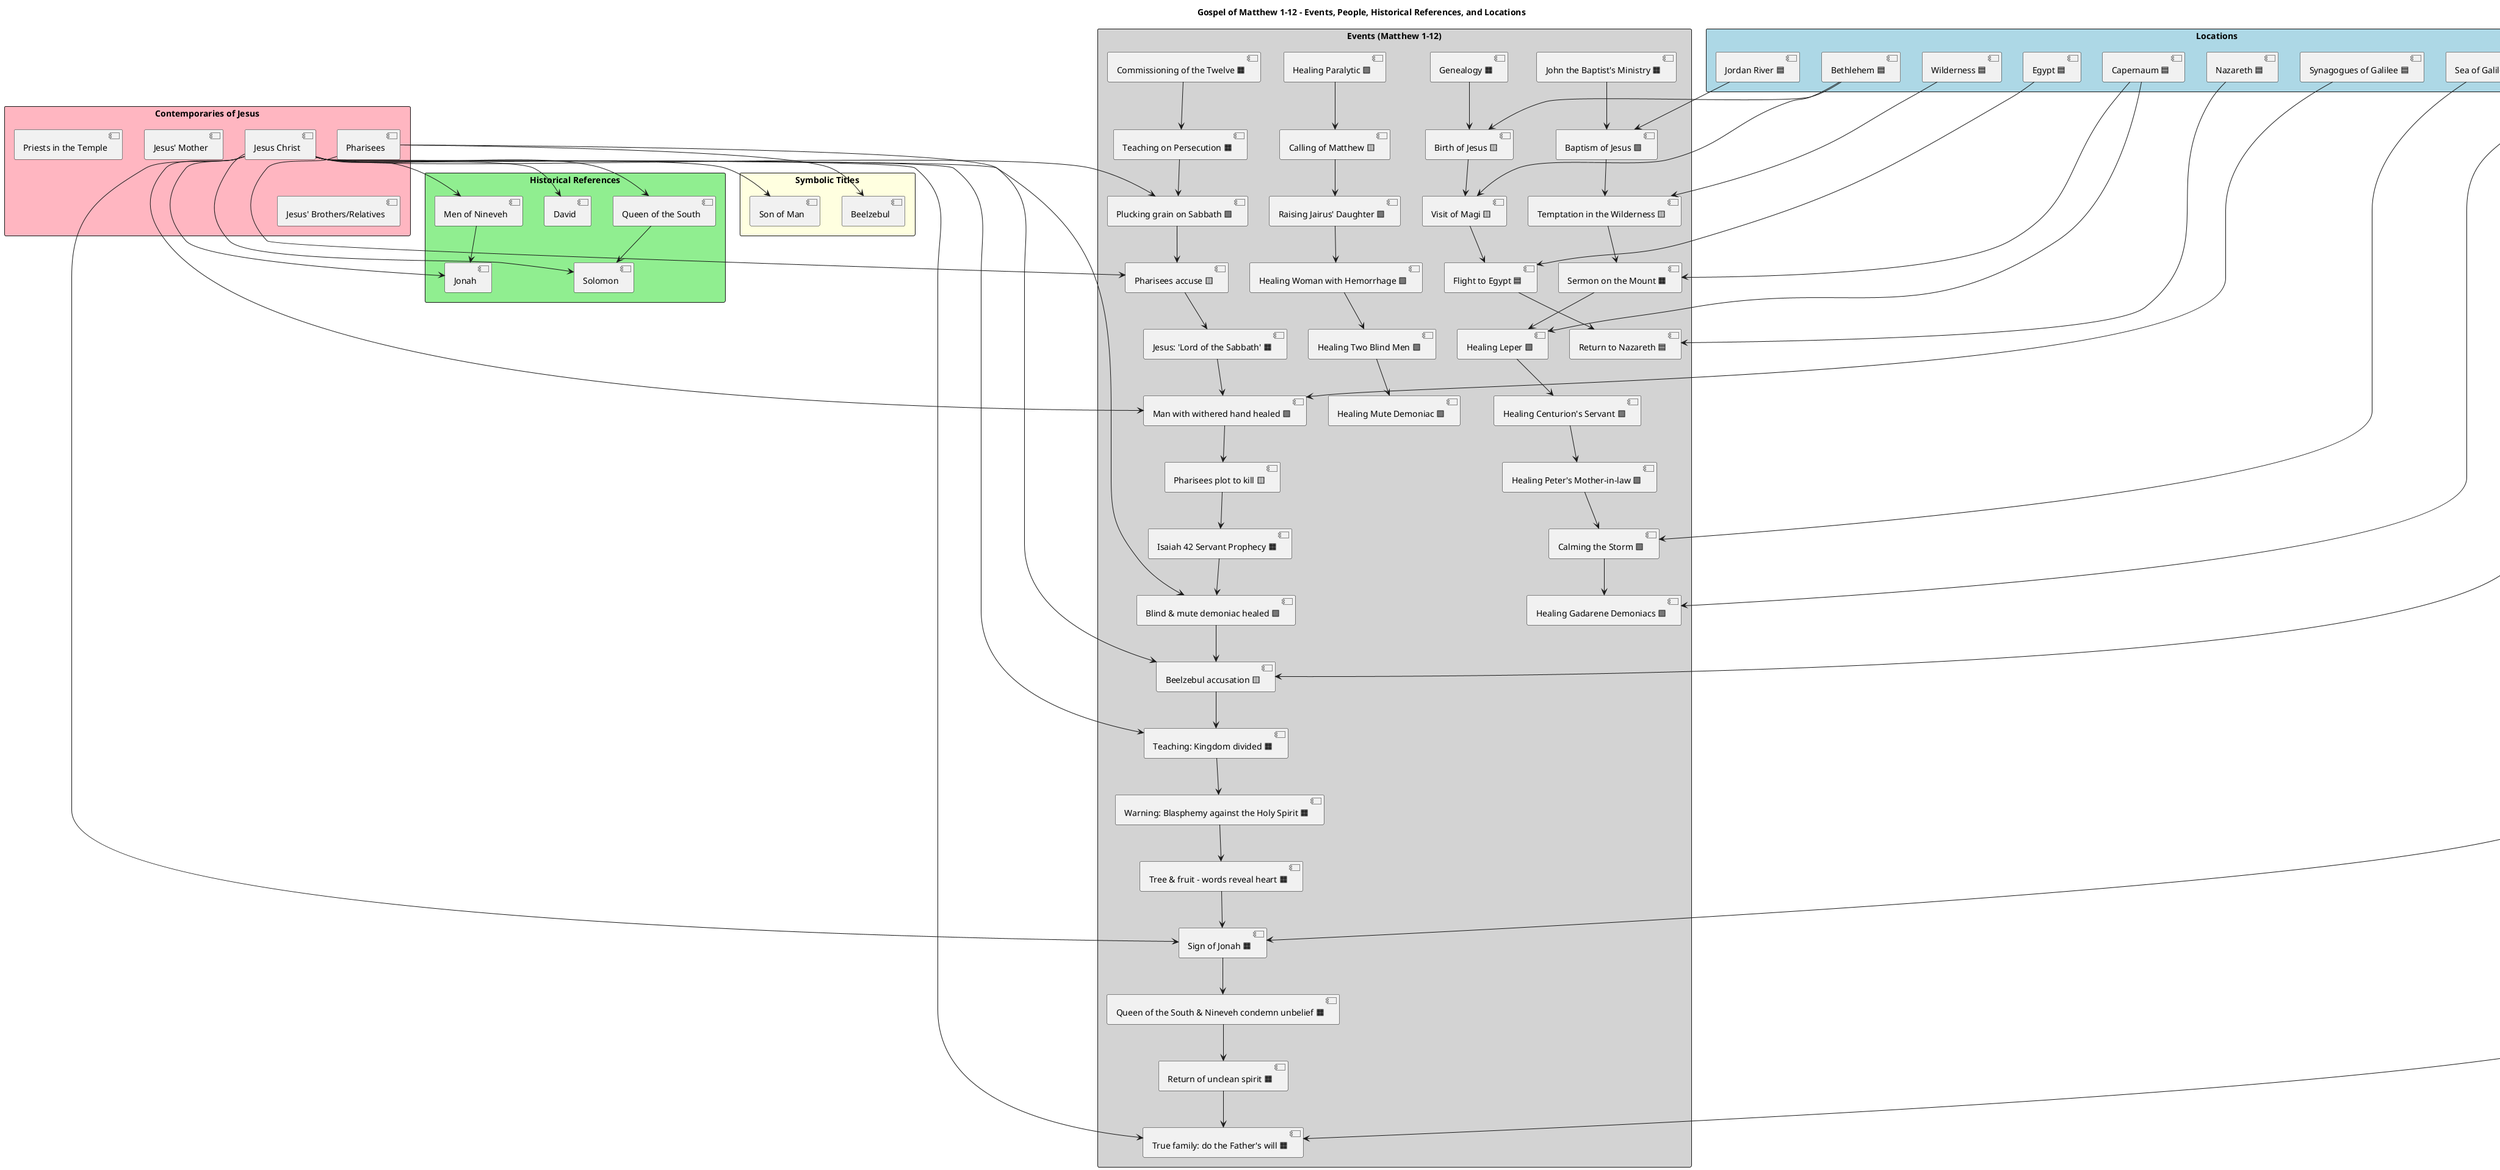 @startuml
title Gospel of Matthew 1–12 – Events, People, Historical References, and Locations

skinparam packageStyle rectangle
skinparam backgroundColor white

' --- Locations ---
package "Locations" #lightblue {
  [Bethlehem 🟦]
  [Egypt 🟦]
  [Nazareth 🟦]
  [Jordan River 🟦]
  [Wilderness 🟦]
  [Capernaum 🟦]
  [Sea of Galilee 🟦]
  [Gadara 🟦]
  [Jerusalem 🟦]
  [Synagogues of Galilee 🟦]
}

' --- People ---
package "Contemporaries of Jesus" #lightpink {
  [Jesus Christ]
  [Pharisees]
  [Priests in the Temple]
  [Jesus' Mother]
  [Jesus' Brothers/Relatives]
}

package "Historical References" #lightgreen {
  [David]
  [Jonah]
  [Queen of the South]
  [Solomon]
  [Men of Nineveh]
}

package "Symbolic Titles" #lightyellow {
  [Son of Man]
  [Beelzebul]
}

' --- Events ---
package "Events (Matthew 1–12)" #lightgray {
  [Genealogy 🟧]
  [Birth of Jesus 🟨]
  [Visit of Magi 🟨]
  [Flight to Egypt 🟦]
  [Return to Nazareth 🟦]
  [John the Baptist's Ministry 🟧]
  [Baptism of Jesus 🟩]
  [Temptation in the Wilderness 🟨]
  [Sermon on the Mount 🟧]
  [Healing Leper 🟩]
  [Healing Centurion's Servant 🟩]
  [Healing Peter's Mother-in-law 🟩]
  [Calming the Storm 🟩]
  [Healing Gadarene Demoniacs 🟩]
  [Healing Paralytic 🟩]
  [Calling of Matthew 🟨]
  [Raising Jairus' Daughter 🟩]
  [Healing Woman with Hemorrhage 🟩]
  [Healing Two Blind Men 🟩]
  [Healing Mute Demoniac 🟩]
  [Commissioning of the Twelve 🟧]
  [Teaching on Persecution 🟧]
  [Plucking grain on Sabbath 🟩]
  [Pharisees accuse 🟨]
  [Jesus: 'Lord of the Sabbath' 🟧]
  [Man with withered hand healed 🟩]
  [Pharisees plot to kill 🟨]
  [Isaiah 42 Servant Prophecy 🟧]
  [Blind & mute demoniac healed 🟩]
  [Beelzebul accusation 🟨]
  [Teaching: Kingdom divided 🟧]
  [Warning: Blasphemy against the Holy Spirit 🟧]
  [Tree & fruit – words reveal heart 🟧]
  [Sign of Jonah 🟧]
  [Queen of the South & Nineveh condemn unbelief 🟧]
  [Return of unclean spirit 🟧]
  [True family: do the Father's will 🟧]
}

' --- People to Events ---
[Jesus Christ] --> [Plucking grain on Sabbath 🟩]
[Jesus Christ] --> [Man with withered hand healed 🟩]
[Jesus Christ] --> [Blind & mute demoniac healed 🟩]
[Jesus Christ] --> [Teaching: Kingdom divided 🟧]
[Jesus Christ] --> [Sign of Jonah 🟧]
[Jesus Christ] --> [True family: do the Father's will 🟧]
[Jesus Christ] --> [David]
[Jesus Christ] --> [Jonah]
[Jesus Christ] --> [Queen of the South]
[Jesus Christ] --> [Solomon]
[Jesus Christ] --> [Men of Nineveh]
[Jesus Christ] --> [Son of Man]

[Pharisees] --> [Pharisees accuse 🟨]
[Pharisees] --> [Beelzebul accusation 🟨]
[Pharisees] --> [Beelzebul]

[Queen of the South] --> [Solomon]
[Men of Nineveh] --> [Jonah]

' --- Locations to Events ---
[Bethlehem 🟦] --> [Birth of Jesus 🟨]
[Bethlehem 🟦] --> [Visit of Magi 🟨]
[Egypt 🟦] --> [Flight to Egypt 🟦]
[Nazareth 🟦] --> [Return to Nazareth 🟦]
[Jordan River 🟦] --> [Baptism of Jesus 🟩]
[Wilderness 🟦] --> [Temptation in the Wilderness 🟨]
[Capernaum 🟦] --> [Sermon on the Mount 🟧]
[Capernaum 🟦] --> [Healing Leper 🟩]
[Sea of Galilee 🟦] --> [Calming the Storm 🟩]
[Gadara 🟦] --> [Healing Gadarene Demoniacs 🟩]
[Synagogues of Galilee 🟦] --> [Man with withered hand healed 🟩]
[Jerusalem 🟦] --> [Beelzebul accusation 🟨]
[Jerusalem 🟦] --> [Sign of Jonah 🟧]
[Jerusalem 🟦] --> [True family: do the Father's will 🟧]

' --- Narrative Flow ---
[Genealogy 🟧] --> [Birth of Jesus 🟨]
[Birth of Jesus 🟨] --> [Visit of Magi 🟨]
[Visit of Magi 🟨] --> [Flight to Egypt 🟦]
[Flight to Egypt 🟦] --> [Return to Nazareth 🟦]

[John the Baptist's Ministry 🟧] --> [Baptism of Jesus 🟩]
[Baptism of Jesus 🟩] --> [Temptation in the Wilderness 🟨]
[Temptation in the Wilderness 🟨] --> [Sermon on the Mount 🟧]

[Sermon on the Mount 🟧] --> [Healing Leper 🟩]
[Healing Leper 🟩] --> [Healing Centurion's Servant 🟩]
[Healing Centurion's Servant 🟩] --> [Healing Peter's Mother-in-law 🟩]
[Healing Peter's Mother-in-law 🟩] --> [Calming the Storm 🟩]
[Calming the Storm 🟩] --> [Healing Gadarene Demoniacs 🟩]

[Healing Paralytic 🟩] --> [Calling of Matthew 🟨]
[Calling of Matthew 🟨] --> [Raising Jairus' Daughter 🟩]
[Raising Jairus' Daughter 🟩] --> [Healing Woman with Hemorrhage 🟩]
[Healing Woman with Hemorrhage 🟩] --> [Healing Two Blind Men 🟩]
[Healing Two Blind Men 🟩] --> [Healing Mute Demoniac 🟩]

[Commissioning of the Twelve 🟧] --> [Teaching on Persecution 🟧]
[Teaching on Persecution 🟧] --> [Plucking grain on Sabbath 🟩]
[Plucking grain on Sabbath 🟩] --> [Pharisees accuse 🟨]
[Pharisees accuse 🟨] --> [Jesus: 'Lord of the Sabbath' 🟧]
[Jesus: 'Lord of the Sabbath' 🟧] --> [Man with withered hand healed 🟩]
[Man with withered hand healed 🟩] --> [Pharisees plot to kill 🟨]
[Pharisees plot to kill 🟨] --> [Isaiah 42 Servant Prophecy 🟧]
[Isaiah 42 Servant Prophecy 🟧] --> [Blind & mute demoniac healed 🟩]
[Blind & mute demoniac healed 🟩] --> [Beelzebul accusation 🟨]
[Beelzebul accusation 🟨] --> [Teaching: Kingdom divided 🟧]
[Teaching: Kingdom divided 🟧] --> [Warning: Blasphemy against the Holy Spirit 🟧]
[Warning: Blasphemy against the Holy Spirit 🟧] --> [Tree & fruit – words reveal heart 🟧]
[Tree & fruit – words reveal heart 🟧] --> [Sign of Jonah 🟧]
[Sign of Jonah 🟧] --> [Queen of the South & Nineveh condemn unbelief 🟧]
[Queen of the South & Nineveh condemn unbelief 🟧] --> [Return of unclean spirit 🟧]
[Return of unclean spirit 🟧] --> [True family: do the Father's will 🟧]

@enduml




@startuml
title Gospel of Matthew 1–12 – Unified Events, People, Historical References, and Titles

skinparam packageStyle rectangle
skinparam backgroundColor white

' --- Early Life ---
package "Genealogy & Birth (Mt 1–2)" #lightgray {
  [Genealogy 🟧]
  [Birth of Jesus 🟨]
  [Visit of Magi 🟨]
  [Flight to Egypt 🟦]
  [Return to Nazareth 🟦]
}

' --- Preparation ---
package "Preparation for Ministry (Mt 3–4)" #lightblue {
  [John the Baptist's Ministry 🟧]
  [Baptism of Jesus 🟩]
  [Temptation in the Wilderness 🟨]
  [Capernaum – Base of Ministry 🟦]
}

' --- Early Ministry ---
package "Early Galilean Ministry (Mt 5–9)" #lightgreen {
  [Sermon on the Mount 🟧]
  [Healing Leper 🟩]
  [Healing Centurion's Servant 🟩]
  [Healing Peter's Mother-in-law 🟩]
  [Calming the Storm 🟩]
  [Healing Gadarene Demoniacs 🟩]
  [Healing Paralytic 🟩]
  [Calling of Matthew 🟨]
  [Raising Jairus' Daughter 🟩]
  [Healing Woman with Hemorrhage 🟩]
  [Healing Two Blind Men 🟩]
  [Healing Mute Demoniac 🟩]
}

' --- Mission & Opposition ---
package "Mission & Opposition (Mt 10–12)" #lightyellow {
  [Commissioning of the Twelve 🟧]
  [Teaching on Persecution 🟧]
  [Plucking grain on Sabbath 🟩]
  [Pharisees accuse 🟨]
  [Jesus: 'Lord of the Sabbath' 🟧]
  [Man with withered hand healed 🟩]
  [Pharisees plot to kill 🟨]
  [Isaiah 42 Servant Prophecy 🟧]
  [Blind & mute demoniac healed 🟩]
  [Beelzebul accusation 🟨]
  [Teaching: Kingdom divided 🟧]
  [Warning: Blasphemy against the Holy Spirit 🟧]
  [Tree & fruit – words reveal heart 🟧]
  [Sign of Jonah 🟧]
  [Queen of the South & Nineveh condemn unbelief 🟧]
  [Return of unclean spirit 🟧]
  [True family: do the Father's will 🟧]
}

' --- Individuals Present in Matthew 12 ---
package "Contemporaries of Jesus" #lightblue {
  [Jesus Christ]
  [Pharisees]
  [Priests in the Temple]
  [Jesus' Mother]
  [Jesus' Brothers/Relatives]
}

' --- Historical References ---
package "Historical References" #lightgreen {
  [David]
  [Jonah]
  [Queen of the South]
  [Solomon]
  [Men of Nineveh]
}

' --- Symbolic Titles ---
package "Symbolic / Spiritual Titles" #lightyellow {
  [Son of Man]
  [Beelzebul]
}

' --- Connections between Events and People ---
[Jesus Christ] --> [Plucking grain on Sabbath 🟩]
[Jesus Christ] --> [Man with withered hand healed 🟩]
[Jesus Christ] --> [Blind & mute demoniac healed 🟩]
[Jesus Christ] --> [Teaching: Kingdom divided 🟧]
[Jesus Christ] --> [Sign of Jonah 🟧]
[Jesus Christ] --> [True family: do the Father's will 🟧]

[Jesus Christ] --> [David]
[Jesus Christ] --> [Jonah]
[Jesus Christ] --> [Queen of the South]
[Jesus Christ] --> [Solomon]
[Jesus Christ] --> [Men of Nineveh]
[Jesus Christ] --> [Son of Man]

[Pharisees] --> [Pharisees accuse 🟨]
[Pharisees] --> [Beelzebul accusation 🟨]
[Pharisees] --> [Beelzebul]

[Queen of the South] --> [Solomon]
[Men of Nineveh] --> [Jonah]

' --- Narrative Flow ---
[Genealogy 🟧] --> [Birth of Jesus 🟨]
[Birth of Jesus 🟨] --> [Visit of Magi 🟨]
[Visit of Magi 🟨] --> [Flight to Egypt 🟦]
[Flight to Egypt 🟦] --> [Return to Nazareth 🟦]

[John the Baptist's Ministry 🟧] --> [Baptism of Jesus 🟩]
[Baptism of Jesus 🟩] --> [Temptation in the Wilderness 🟨]
[Temptation in the Wilderness 🟨] --> [Capernaum – Base of Ministry 🟦]

[Capernaum – Base of Ministry 🟦] --> [Sermon on the Mount 🟧]
[Sermon on the Mount 🟧] --> [Healing Leper 🟩]
[Healing Leper 🟩] --> [Healing Centurion's Servant 🟩]
[Healing Centurion's Servant 🟩] --> [Healing Peter's Mother-in-law 🟩]
[Healing Peter's Mother-in-law 🟩] --> [Calming the Storm 🟩]
[Calming the Storm 🟩] --> [Healing Gadarene Demoniacs 🟩]

[Healing Paralytic 🟩] --> [Calling of Matthew 🟨]
[Calling of Matthew 🟨] --> [Raising Jairus' Daughter 🟩]
[Raising Jairus' Daughter 🟩] --> [Healing Woman with Hemorrhage 🟩]
[Healing Woman with Hemorrhage 🟩] --> [Healing Two Blind Men 🟩]
[Healing Two Blind Men 🟩] --> [Healing Mute Demoniac 🟩]

[Commissioning of the Twelve 🟧] --> [Teaching on Persecution 🟧]
[Teaching on Persecution 🟧] --> [Plucking grain on Sabbath 🟩]
[Plucking grain on Sabbath 🟩] --> [Pharisees accuse 🟨]
[Pharisees accuse 🟨] --> [Jesus: 'Lord of the Sabbath' 🟧]
[Jesus: 'Lord of the Sabbath' 🟧] --> [Man with withered hand healed 🟩]
[Man with withered hand healed 🟩] --> [Pharisees plot to kill 🟨]
[Pharisees plot to kill 🟨] --> [Isaiah 42 Servant Prophecy 🟧]
[Isaiah 42 Servant Prophecy 🟧] --> [Blind & mute demoniac healed 🟩]
[Blind & mute demoniac healed 🟩] --> [Beelzebul accusation 🟨]
[Beelzebul accusation 🟨] --> [Teaching: Kingdom divided 🟧]
[Teaching: Kingdom divided 🟧] --> [Warning: Blasphemy against the Holy Spirit 🟧]
[Warning: Blasphemy against the Holy Spirit 🟧] --> [Tree & fruit – words reveal heart 🟧]
[Tree & fruit – words reveal heart 🟧] --> [Sign of Jonah 🟧]
[Sign of Jonah 🟧] --> [Queen of the South & Nineveh condemn unbelief 🟧]
[Queen of the South & Nineveh condemn unbelief 🟧] --> [Return of unclean spirit 🟧]
[Return of unclean spirit 🟧] --> [True family: do the Father's will 🟧]

@enduml



@startuml
title Individuals in Matthew 12 – Historical, Contemporary, and Symbolic Connections

skinparam packageStyle rectangle
skinparam backgroundColor white

' --- Packages ---
package "Contemporaries of Jesus" #lightblue {
  [Jesus Christ]
  [Pharisees]
  [Priests in the Temple]
  [Jesus' Mother]
  [Jesus' Brothers/Relatives]
}

package "Historical References (OT Figures)" #lightgreen {
  [David]
  [Jonah]
  [Queen of the South]
  [Solomon]
  [Men of Nineveh]
}

package "Symbolic / Spiritual Titles" #lightyellow {
  [Son of Man]
  [Beelzebul]
}

' --- Relationships ---
[Jesus Christ] --> [Pharisees] : Confront over\nSabbath, healing, exorcisms
[Jesus Christ] --> [Priests in the Temple] : Uses as Sabbath example
[Jesus Christ] --> [Jesus' Mother] : Redefines true family
[Jesus Christ] --> [Jesus' Brothers/Relatives] : Redefines true family

[Jesus Christ] --> [David] : Example of eating\nbread of Presence
[Jesus Christ] --> [Jonah] : Sign of His burial\nand resurrection
[Jesus Christ] --> [Queen of the South] : Example of Gentile\nrecognition of wisdom
[Jesus Christ] --> [Solomon] : Declares Himself greater
[Jesus Christ] --> [Men of Nineveh] : Example of repentance

[Jesus Christ] --> [Son of Man] : Messianic title\nclaims authority
[Pharisees] --> [Beelzebul] : Accuse Jesus of\ndemonic power

' --- Cross connections ---
[Queen of the South] --> [Solomon] : Visited for wisdom
[Men of Nineveh] --> [Jonah] : Repented at preaching

@enduml



@startuml
title Early Miracles & Teachings of Jesus – Matthew 1–12

skinparam packageStyle rectangle

package "Sabbath Controversies" #lightblue {
  [Plucking grain on Sabbath 🟩]
  [Pharisees accuse 🟨]
  [Jesus: 'Lord of the Sabbath' 🟧]
  [Man with withered hand healed 🟩]
}

package "Prophecy Fulfillment" #lightyellow {
  [Isaiah 42 Servant Prophecy 🟧]
}

package "Healing & Debate" #lightgreen {
  [Blind & mute demoniac healed 🟩]
  [Beelzebul accusation 🟨]
  [Teaching: Kingdom divided 🟧]
  [Warning: Blasphemy against the Holy Spirit 🟧]
  [Tree & fruit – words reveal heart 🟧]
}

package "Signs & Warnings" #lightpink {
  [Sign of Jonah 🟧]
  [Queen of the South & Nineveh condemn unbelief 🟧]
  [Return of unclean spirit 🟧]
}

package "True Kinship" #lightgray {
  [Mother & brothers seek Jesus 🟨]
  [True family: do the Father's will 🟧]
}

' Flow connections
[Plucking grain on Sabbath 🟩] --> [Jesus: 'Lord of the Sabbath' 🟧]
[Man with withered hand healed 🟩] --> [Pharisees accuse 🟨]
[Blind & mute demoniac healed 🟩] --> [Beelzebul accusation 🟨]
[Beelzebul accusation 🟨] --> [Warning: Blasphemy against the Holy Spirit 🟧]
[Sign of Jonah 🟧] --> [Return of unclean spirit 🟧]
[Mother & brothers seek Jesus 🟨] --> [True family: do the Father's will 🟧]

@enduml



@startuml
title Gospel of Matthew 1–12 – Chronological Itinerary Map

skinparam backgroundColor white
skinparam nodesep 50
skinparam ranksep 50

' Map background
!define MAP "https://upload.wikimedia.org/wikipedia/commons/0/07/First-century_palestine_map.png"
'rectangle "" as MAPBG [
'  <img:MAP{scale=0.5}>
']

' Legend
class "Legend:\n🟦 Location\n🟩 Miracle\n🟧 Teaching\n🟨 People Interaction\n# = chronological order" as LEGEND #white

' Locations & events (numbered chronologically)
class "1. Bethlehem 🟦\nGenealogy, Birth, Magi" as Bethlehem <<Location>> #lightblue
class "2. Egypt 🟦\nFlight from Herod" as Egypt <<Location>> #lightblue
class "3. Nazareth 🟦\nReturn & early life" as Nazareth <<Location>> #lightblue
class "4. Jordan River 🟦\nBaptism" as Jordan <<Location>> #lightblue
class "5. Wilderness 🟦\nTemptation" as Wilderness <<Location>> #lightblue
class "6. Capernaum 🟦\nBase of Ministry" as Capernaum <<Location>> #lightblue
class "7. Sea of Galilee 🟦\nStorm Calmed, Miracles" as SeaGalilee <<Location>> #lightblue
class "8. Gadara 🟦\nDemoniacs Healed" as Gadara <<Location>> #lightblue
class "9. Jerusalem 🟦\nSabbath disputes, Beelzebul accusation" as Jerusalem <<Location>> #lightblue

' Travel paths in chronological order
Bethlehem --> Egypt : 1→2
Egypt --> Nazareth : 2→3
Nazareth --> Jordan : 3→4
Jordan --> Wilderness : 4→5
Wilderness --> Capernaum : 5→6
Capernaum --> SeaGalilee : 6→7
SeaGalilee --> Gadara : 7→8
Gadara --> Capernaum : return
Capernaum --> Jerusalem : 8→9

class "Sermon on the Mount 🟧" as sotm <<Teaching>>
class "Healing Leper 🟩" as hl <<Miracle>>
class "Calming the Storm 🟩" as cts <<Miracle>>
class "Healing Demoniacs 🟩" as hd <<Miracle>>
class "Plucking Grain on Sabbath 🟨" as pgos <<Interaction>>
class "Man with Withered Hand 🟩" as mwwh <<Miracle>>
class "Beelzebul Accusation 🟨" as ba <<Interaction>>
class "Sign of Jonah 🟧" as soj <<Teaching>>
class "True Family Teaching 🟧" as tft <<Teaching>>

' Event highlights attached to locations
Bethlehem -[hidden]-> LEGEND
Capernaum --> sotm
Capernaum --> hl
SeaGalilee --> cts
Gadara --> hd
Jerusalem --> pgos
Jerusalem --> mwwh
Jerusalem --> ba
Jerusalem --> soj
Jerusalem --> tft

@enduml



@startuml
title Gospel of Matthew 1–12 – Geographical Journey with Travel Paths

skinparam backgroundColor white
skinparam nodesep 50
skinparam ranksep 50

!define MAP "https://upload.wikimedia.org/wikipedia/commons/0/07/First-century_palestine_map.png"
'rectangle "" as MAPBG [
'  <img:MAP{scale=0.5}>
']

' Locations
class "Bethlehem 🟦" as Bethlehem #lightblue
class "Egypt 🟦" as Egypt #lightblue
class "Nazareth 🟦" as Nazareth #lightblue
class "Jordan River 🟦" as Jordan #lightblue
class "Wilderness 🟦" as Wilderness #lightblue
class "Capernaum 🟦" as Capernaum #lightblue
class "Sea of Galilee 🟦" as SeaGalilee #lightblue
class "Gadara 🟦" as Gadara #lightblue
class "Jerusalem 🟦" as Jerusalem #lightblue

' Travel paths
Bethlehem --> Egypt : Flight from Herod
Egypt --> Nazareth : Return after Herod's death
Nazareth --> Jordan : Baptism
Jordan --> Wilderness : Temptation
Wilderness --> Capernaum : Base of ministry
Capernaum --> SeaGalilee : Calming Storm, miracles
Capernaum --> Gadara : Healing Demoniacs
Capernaum --> Jerusalem : Sabbath disputes, teachings

@enduml




@startuml
title Gospel of Matthew 1–12 – Chronological Timeline of Events

skinparam backgroundColor white
skinparam packageStyle rectangle

' Time phases
package "Early Life" #lightgray {
  1. [Genealogy 🟧]
  2. [Birth of Jesus 🟨]
  3. [Visit of the Magi 🟨]
  4. [Flight to Egypt 🟦]
  5. [Return to Nazareth 🟦]
}

package "Preparation for Ministry" #lightblue {
  6. [John the Baptist's Ministry 🟧]
  7. [Baptism of Jesus 🟩]
  8. [Temptation in the Wilderness 🟨]
  9. [Settles in Capernaum 🟦]
}

package "Early Galilean Ministry" #lightgreen {
  10. [Sermon on the Mount 🟧]
  11. [Healing Leper 🟩]
  12. [Healing Centurion's Servant 🟩]
  13. [Healing Peter's Mother-in-law 🟩]
  14. [Calming the Storm 🟩]
  15. [Healing Gadarene Demoniacs 🟩]
  16. [Healing Paralytic 🟩]
  17. [Calling of Matthew 🟨]
  18. [Raising Jairus' Daughter 🟩]
  19. [Healing Woman with Hemorrhage 🟩]
  20. [Healing Two Blind Men 🟩]
  21. [Healing Mute Demoniac 🟩]
}

package "Mission & Opposition" #lightyellow {
  22. [Commissioning of the Twelve 🟧]
  23. [Teaching on Persecution 🟧]
  24. [Disciples pluck grain on Sabbath 🟩]
  25. [Pharisees accuse 🟨]
  26. [Jesus: 'Lord of the Sabbath' 🟧]
  27. [Man with withered hand healed 🟩]
  28. [Pharisees plot to kill 🟨]
  29. [Isaiah 42 Servant Prophecy 🟧]
  30. [Blind & mute demoniac healed 🟩]
  31. [Beelzebul accusation 🟨]
  32. [Teaching: Kingdom divided 🟧]
  33. [Warning: Blasphemy against the Holy Spirit 🟧]
  34. [Tree and fruit – words reveal heart 🟧]
  35. [Sign of Jonah – Resurrection prefigured 🟧]
  36. [Return of unclean spirit 🟧]
  37. [True family: those who do the Father's will 🟧]
}

' Flow arrows
[Genealogy 🟧] --> [Birth of Jesus 🟨]
[Birth of Jesus 🟨] --> [Visit of the Magi 🟨]
[Visit of the Magi 🟨] --> [Flight to Egypt 🟦]
[Flight to Egypt 🟦] --> [Return to Nazareth 🟦]
[Return to Nazareth 🟦] --> [John the Baptist's Ministry 🟧]
[John the Baptist's Ministry 🟧] --> [Baptism of Jesus 🟩]
[Baptism of Jesus 🟩] --> [Temptation in the Wilderness 🟨]
[Temptation in the Wilderness 🟨] --> [Settles in Capernaum 🟦]
[Settles in Capernaum 🟦] --> [Sermon on the Mount 🟧]
[Sermon on the Mount 🟧] --> [Healing Leper 🟩]
[Healing Leper 🟩] --> [Healing Centurion's Servant 🟩]
[Healing Centurion's Servant 🟩] --> [Healing Peter's Mother-in-law 🟩]
[Healing Peter's Mother-in-law 🟩] --> [Calming the Storm 🟩]
[Calming the Storm 🟩] --> [Healing Gadarene Demoniacs 🟩]
[Healing Gadarene Demoniacs 🟩] --> [Healing Paralytic 🟩]
[Healing Paralytic 🟩] --> [Calling of Matthew 🟨]
[Calling of Matthew 🟨] --> [Raising Jairus' Daughter 🟩]
[Raising Jairus' Daughter 🟩] --> [Healing Woman with Hemorrhage 🟩]
[Healing Woman with Hemorrhage 🟩] --> [Healing Two Blind Men 🟩]
[Healing Two Blind Men 🟩] --> [Healing Mute Demoniac 🟩]
[Healing Mute Demoniac 🟩] --> [Commissioning of the Twelve 🟧]
[Commissioning of the Twelve 🟧] --> [Teaching on Persecution 🟧]
[Teaching on Persecution 🟧] --> [Disciples pluck grain on Sabbath 🟩]
[Disciples pluck grain on Sabbath 🟩] --> [Pharisees accuse 🟨]
[Pharisees accuse 🟨] --> [Jesus: 'Lord of the Sabbath' 🟧]
[Jesus: 'Lord of the Sabbath' 🟧] --> [Man with withered hand healed 🟩]
[Man with withered hand healed 🟩] --> [Pharisees plot to kill 🟨]
[Pharisees plot to kill 🟨] --> [Isaiah 42 Servant Prophecy 🟧]
[Isaiah 42 Servant Prophecy 🟧] --> [Blind & mute demoniac healed 🟩]
[Blind & mute demoniac healed 🟩] --> [Beelzebul accusation 🟨]
[Beelzebul accusation 🟨] --> [Teaching: Kingdom divided 🟧]
[Teaching: Kingdom divided 🟧] --> [Warning: Blasphemy against the Holy Spirit 🟧]
[Warning: Blasphemy against the Holy Spirit 🟧] --> [Tree and fruit – words reveal heart 🟧]
[Tree and fruit – words reveal heart 🟧] --> [Sign of Jonah – Resurrection prefigured 🟧]
[Sign of Jonah – Resurrection prefigured 🟧] --> [Return of unclean spirit 🟧]
[Return of unclean spirit 🟧] --> [True family: those who do the Father's will 🟧]

@enduml




@startuml
title Gospel of Matthew 1–12 – Chronological Ministry Journey (Map Overlay)

skinparam backgroundColor white
skinparam backgroundImage "https://upload.wikimedia.org/wikipedia/commons/0/07/First-century_palestine_map.png"
skinparam nodesep 50
skinparam ranksep 50
skinparam packageStyle rectangle
skinparam linetype ortho

' Legend
class "Legend:\n[Loc] Location\n[Mir] Miracle\n[Tch] Teaching\n[Int] People Interaction" as LEGEND #White

' Key locations with event summaries
class "Bethlehem [Loc]\nBirth, Visit of Magi" as Bethlehem <<Location>> #LightBlue
class "Egypt [Loc]\nFlight from Herod" as Egypt <<Location>> #LightBlue
class "Nazareth [Loc]\nReturn & Early life" as Nazareth <<Location>> #LightBlue
class "Jordan River [Loc]\nBaptism" as Jordan <<Location>> #LightBlue
class "Wilderness [Loc]\nTemptation" as Wilderness <<Location>> #LightBlue
class "Capernaum [Loc]\nBase of Ministry" as Capernaum <<Location>> #LightBlue
class "Sea of Galilee [Loc]\nCalming Storm, Miracles" as SeaGalilee <<Location>> #LightBlue
class "Gadara [Loc]\nHealing Demoniacs" as Gadara <<Location>> #LightBlue
class "Synagogues of Galilee [Loc]\nTeaching, Healings" as Synagogues <<Location>> #LightBlue
class "Jerusalem [Loc]\nConfrontations with Pharisees" as Jerusalem <<Location>> #LightBlue

' Event groupings (use aliases)
package "Early Life" #LightGray {
  class "Genealogy [Tch]" as ev_gene <<Teaching>>
  class "Birth of Jesus [Int]" as ev_birth <<Interaction>>
  class "Visit of the Magi [Int]" as ev_magi <<Interaction>>
}

package "Preparation" #LightYellow {
  class "John the Baptist's Ministry [Tch]" as ev_jbm <<Teaching>>
  class "Baptism of Jesus [Mir]" as ev_bapt <<Miracle>>
  class "Temptation in the Wilderness [Int]" as ev_tempt <<Interaction>>
}

package "Galilean Ministry" #LightGreen {
  class "Sermon on the Mount [Tch]" as ev_som <<Teaching>>
  class "Healing Leper [Mir]" as ev_leper <<Miracle>>
  class "Healing Centurion's Servant [Mir]" as ev_cent <<Miracle>>
  class "Healing Peter's Mother-in-law [Mir]" as ev_mil <<Miracle>>
  class "Calming the Storm [Mir]" as ev_storm <<Miracle>>
  class "Healing Gadarene Demoniacs [Mir]" as ev_gad <<Miracle>>
  class "Healing Paralytic [Mir]" as ev_para <<Miracle>>
  class "Raising Jairus' Daughter [Mir]" as ev_jairus <<Miracle>>
  class "Healing Woman with Hemorrhage [Mir]" as ev_hemo <<Miracle>>
  class "Healing Two Blind Men [Mir]" as ev_blind2 <<Miracle>>
  class "Healing Mute Demoniac [Mir]" as ev_mute <<Miracle>>
}

package "Opposition & Teachings" #LightPink {
  class "Plucking Grain on Sabbath [Mir]" as ev_grain <<Miracle>>
  class "Man with Withered Hand [Mir]" as ev_withered <<Miracle>>
  class "Blind & Mute Demoniac [Mir]" as ev_bm <<Miracle>>
  class "Beelzebul Accusation [Int]" as ev_beel <<Interaction>>
  class "Blasphemy of Holy Spirit [Tch]" as ev_bhs <<Teaching>>
  class "Tree & Fruit Teaching [Tch]" as ev_tree <<Teaching>>
  class "Sign of Jonah [Tch]" as ev_jonah <<Teaching>>
  class "Return of Unclean Spirit [Tch]" as ev_unclean <<Teaching>>
  class "True Family Teaching [Tch]" as ev_truefam <<Teaching>>
}

' Connections between locations and events
Bethlehem --> ev_birth
Bethlehem --> ev_magi
Egypt --> Nazareth
Jordan --> ev_bapt
Wilderness --> ev_tempt
Capernaum --> ev_som
Capernaum --> ev_leper
SeaGalilee --> ev_storm
Gadara --> ev_gad
Synagogues --> ev_withered
Jerusalem --> ev_beel
Jerusalem --> ev_truefam

@enduml





@startuml
title Gospel of Matthew 1–12 – Genealogy, Ministry, People, Locations, Miracles, Teachings

skinparam packageStyle rectangle
skinparam backgroundColor white

' LEGEND
rectangle "Legend:\n🟦 Location\n🟩 Miracle\n🟧 Teaching\n🟨 People Interaction" as LEGEND #white

' 1. Genealogy & Birth (Mt 1–2)
package "Genealogy & Birth" #lightgray {
  [Genealogy of Jesus 🟧]
  [Bethlehem 🟦]
  [Birth of Jesus 🟨]
  [Visit of the Magi 🟨]
  [Flight to Egypt 🟦]
  [Return to Nazareth 🟦]
}

' 2. Preparation for Ministry (Mt 3–4)
package "Preparation for Ministry" #lightblue {
  [John the Baptist's Ministry 🟧]
  [Baptism of Jesus 🟩]
  [Temptation in the Wilderness 🟨]
  [Capernaum 🟦]
}

' 3. Early Galilean Ministry (Mt 5–9)
package "Early Ministry" #lightgreen {
  [Sermon on the Mount 🟧]
  [Healing Leper 🟩]
  [Healing Centurion's Servant 🟩]
  [Healing Peter's Mother-in-law 🟩]
  [Calming the Storm 🟩]
  [Healing the Gadarene Demoniacs 🟩]
  [Healing Paralytic 🟩]
  [Calling of Matthew 🟨]
  [Raising Jairus' Daughter 🟩]
  [Healing Woman with Hemorrhage 🟩]
  [Healing Two Blind Men 🟩]
  [Healing Mute Demoniac 🟩]
}

' 4. Apostolic Mission & Opposition (Mt 10–12)
package "Mission & Opposition" #lightyellow {
  [Commissioning of the Twelve 🟧]
  [Teaching on Persecution 🟧]
  [Disciples pluck grain on Sabbath 🟩]
  [Pharisees accuse 🟨]
  [Jesus: 'Lord of the Sabbath' 🟧]
  [Man with withered hand healed 🟩]
  [Pharisees plot to kill 🟨]
  [Isaiah 42 Servant Prophecy 🟧]
  [Blind & mute demoniac healed 🟩]
  [Beelzebul accusation 🟨]
  [Teaching: Kingdom divided 🟧]
  [Warning: Blasphemy against the Holy Spirit 🟧]
  [Tree and fruit – words reveal heart 🟧]
  [Sign of Jonah – Resurrection prefigured 🟧]
  [Return of unclean spirit 🟧]
  [True family: those who do the Father's will 🟧]
}

' Connections
[Genealogy of Jesus 🟧] --> [Birth of Jesus 🟨]
[Birth of Jesus 🟨] --> [Visit of the Magi 🟨]
[Visit of the Magi 🟨] --> [Flight to Egypt 🟦]
[Flight to Egypt 🟦] --> [Return to Nazareth 🟦]
[John the Baptist's Ministry 🟧] --> [Baptism of Jesus 🟩]
[Baptism of Jesus 🟩] --> [Temptation in the Wilderness 🟨]
[Temptation in the Wilderness 🟨] --> [Capernaum 🟦]
[Capernaum 🟦] --> [Sermon on the Mount 🟧]
[Sermon on the Mount 🟧] --> [Healing Leper 🟩]
[Healing Leper 🟩] --> [Healing Centurion's Servant 🟩]
[Healing Centurion's Servant 🟩] --> [Healing Peter's Mother-in-law 🟩]
[Healing Peter's Mother-in-law 🟩] --> [Calming the Storm 🟩]
[Calming the Storm 🟩] --> [Healing the Gadarene Demoniacs 🟩]
[Healing Paralytic 🟩] --> [Calling of Matthew 🟨]
[Calling of Matthew 🟨] --> [Raising Jairus' Daughter 🟩]
[Raising Jairus' Daughter 🟩] --> [Healing Woman with Hemorrhage 🟩]
[Healing Woman with Hemorrhage 🟩] --> [Healing Two Blind Men 🟩]
[Healing Two Blind Men 🟩] --> [Healing Mute Demoniac 🟩]
[Commissioning of the Twelve 🟧] --> [Teaching on Persecution 🟧]
[Teaching on Persecution 🟧] --> [Disciples pluck grain on Sabbath 🟩]
[Disciples pluck grain on Sabbath 🟩] --> [Pharisees accuse 🟨]
[Pharisees accuse 🟨] --> [Jesus: 'Lord of the Sabbath' 🟧]
[Jesus: 'Lord of the Sabbath' 🟧] --> [Man with withered hand healed 🟩]
[Man with withered hand healed 🟩] --> [Pharisees plot to kill 🟨]
[Pharisees plot to kill 🟨] --> [Isaiah 42 Servant Prophecy 🟧]
[Isaiah 42 Servant Prophecy 🟧] --> [Blind & mute demoniac healed 🟩]
[Blind & mute demoniac healed 🟩] --> [Beelzebul accusation 🟨]
[Beelzebul accusation 🟨] --> [Teaching: Kingdom divided 🟧]
[Teaching: Kingdom divided 🟧] --> [Warning: Blasphemy against the Holy Spirit 🟧]
[Warning: Blasphemy against the Holy Spirit 🟧] --> [Tree and fruit – words reveal heart 🟧]
[Tree and fruit – words reveal heart 🟧] --> [Sign of Jonah – Resurrection prefigured 🟧]
[Sign of Jonah – Resurrection prefigured 🟧] --> [Return of unclean spirit 🟧]
[Return of unclean spirit 🟧] --> [True family: those who do the Father's will 🟧]

@enduml



@startuml
title Matthew 12 – Miracles, Teachings, and Audiences

skinparam packageStyle rectangle

package "Sabbath Controversies" #lightblue {
  [Disciples pluck grain 🟩]
  [Pharisees accuse 🟨]
  [Jesus: 'Lord of the Sabbath' 🟧]
}

package "Synagogue Healing" #lightblue {
  [Man with withered hand healed 🟩]
  [Pharisees plot to kill 🟨]
}

package "Fulfillment of Prophecy" #lightyellow {
  [Isaiah 42: Servant prophecy 🟧]
}

package "Miracle & Debate" #lightgreen {
  [Blind & mute demoniac healed 🟩]
  [Pharisees: Beelzebul accusation 🟨]
  [Teaching: Kingdom divided 🟧]
  [Warning: Blasphemy against the Holy Spirit 🟧]
}

package "Teachings" #lightyellow {
  [Tree and fruit – words reveal heart 🟧]
  [Every careless word judged 🟧]
  [Sign of Jonah – Resurrection prefigured 🟧]
  [Queen of the South, men of Nineveh condemn unbelief 🟧]
  [Return of the unclean spirit 🟧]
}

package "True Family" #lightpink {
  [Mother & brothers seek Jesus 🟨]
  [True kin: those who do the Father’s will 🟧]
}

' Connections
[Disciples pluck grain 🟩] --> [Jesus: 'Lord of the Sabbath' 🟧]
[Man with withered hand healed 🟩] --> [Pharisees plot to kill 🟨]
[Blind & mute demoniac healed 🟩] --> [Pharisees: Beelzebul accusation 🟨]
[Pharisees: Beelzebul accusation 🟨] --> [Warning: Blasphemy against the Holy Spirit 🟧]
[Mother & brothers seek Jesus 🟨] --> [True kin: those who do the Father’s will 🟧]

@enduml

